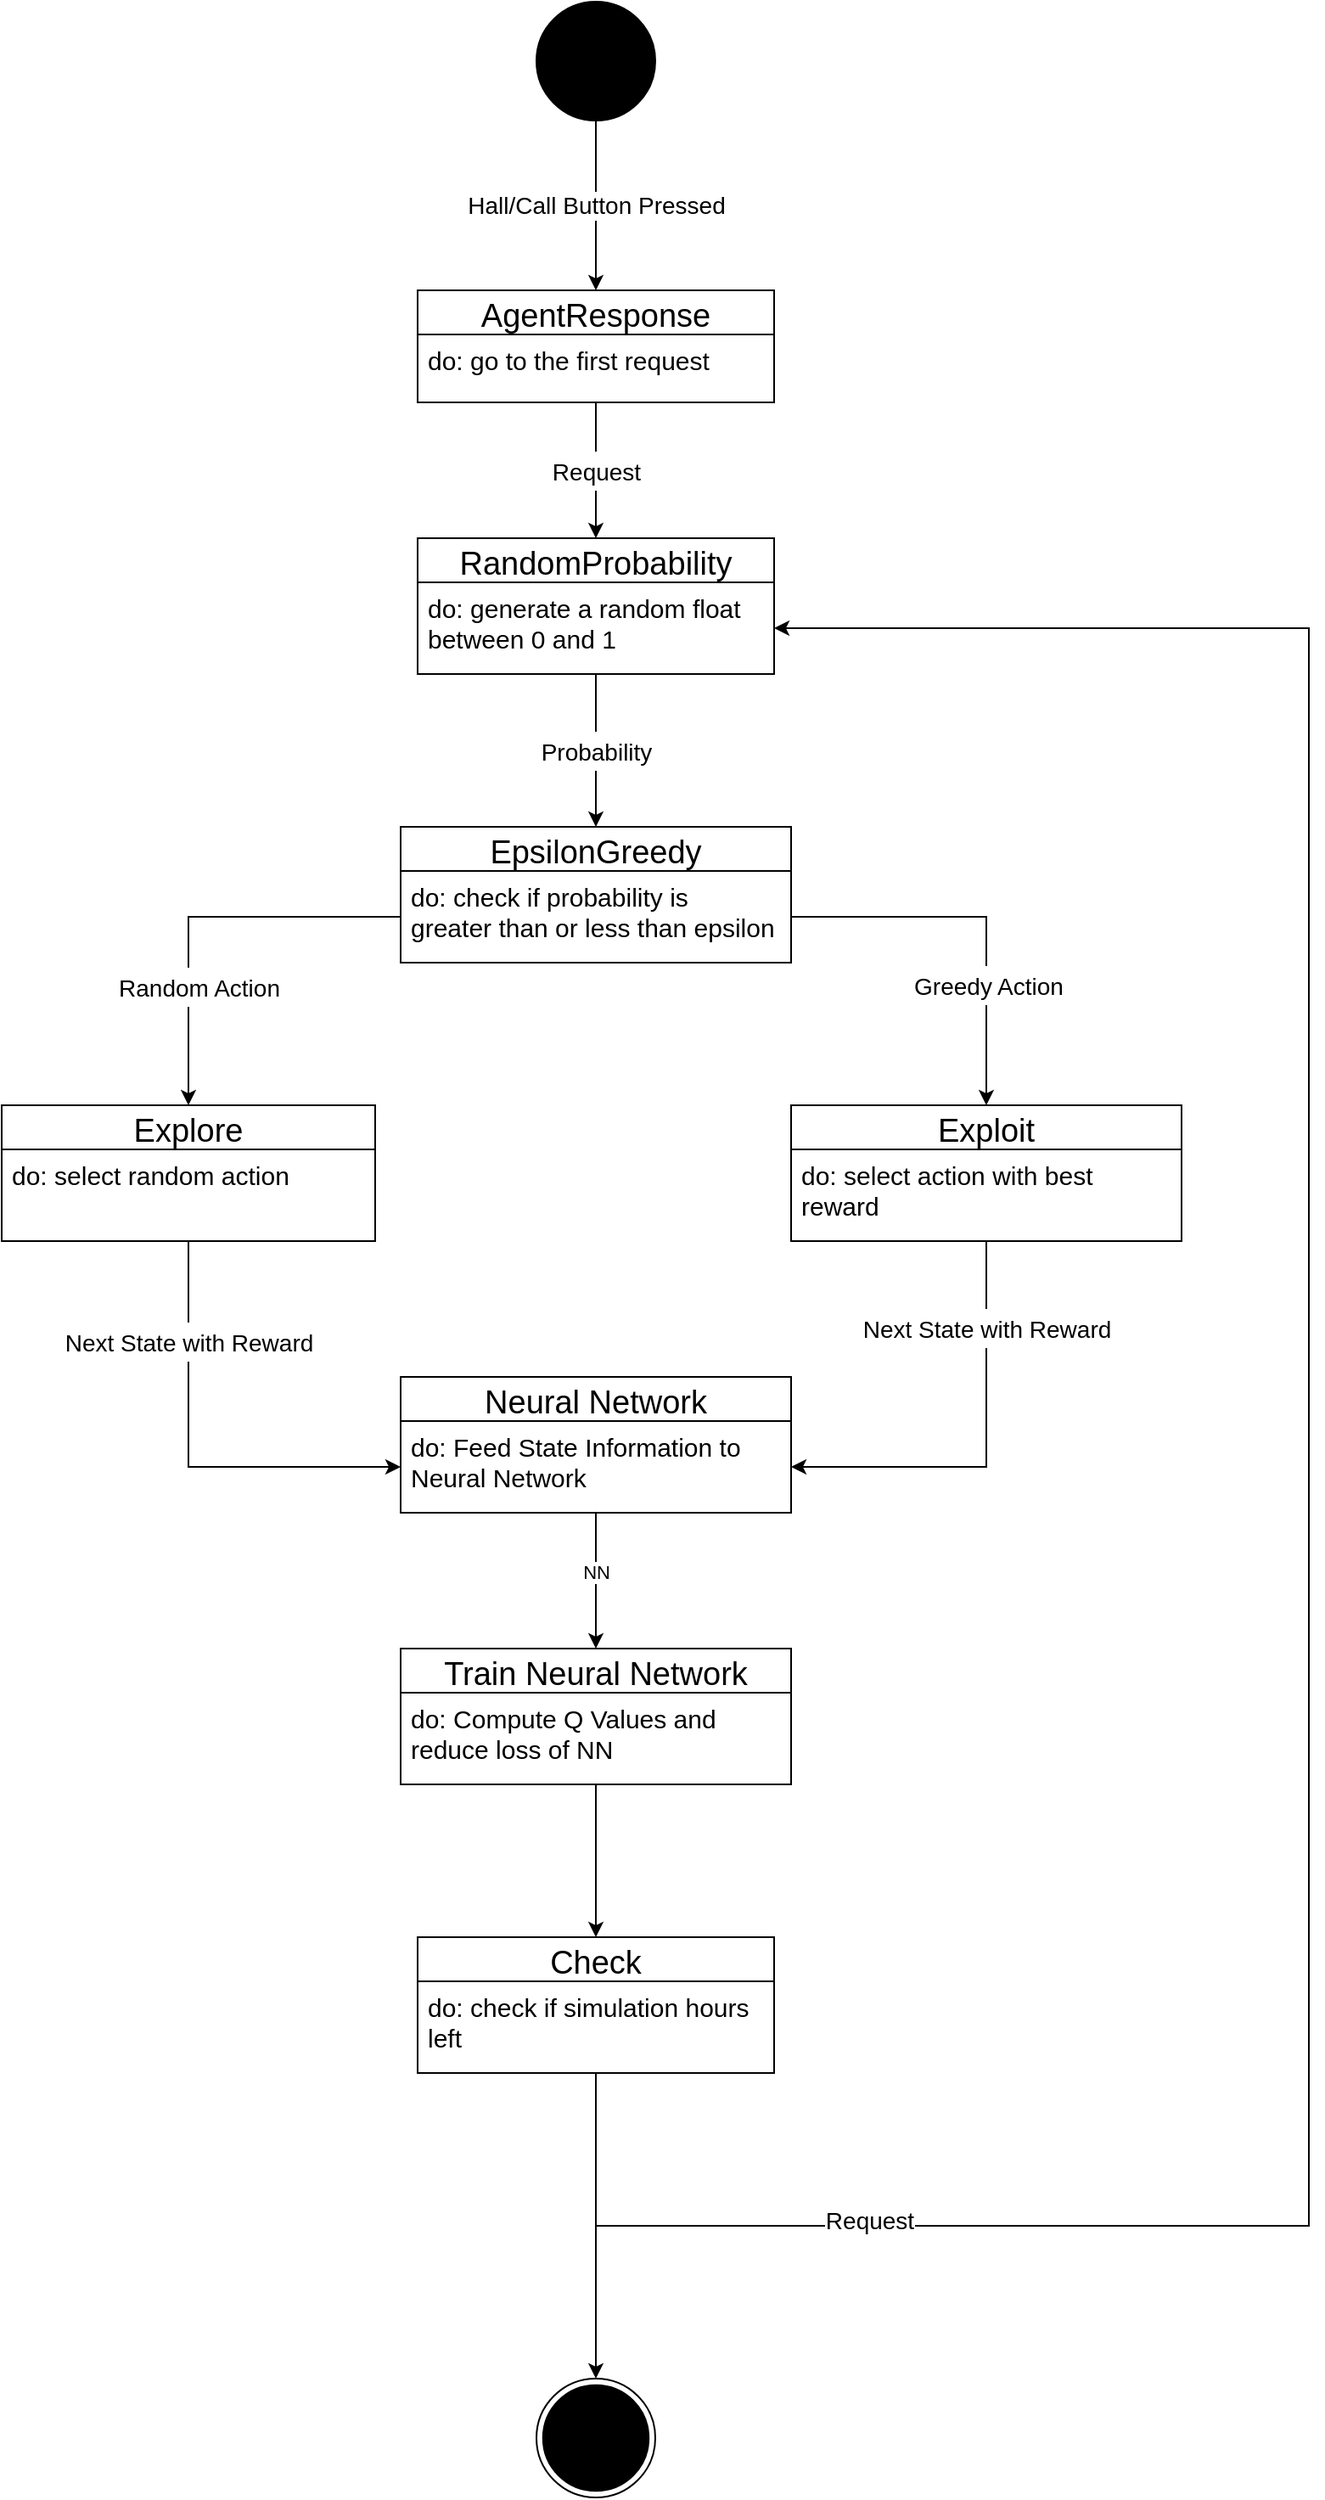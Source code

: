 <mxfile version="13.8.1" type="device"><diagram id="2Z2gkqj3MD1Cjmk3cPaD" name="Page-1"><mxGraphModel dx="1768" dy="2539" grid="1" gridSize="10" guides="1" tooltips="1" connect="1" arrows="1" fold="1" page="1" pageScale="1" pageWidth="827" pageHeight="1169" math="0" shadow="0"><root><mxCell id="0"/><mxCell id="1" parent="0"/><mxCell id="mRtdfaWkyigMEMymMXEV-1" value="&lt;font style=&quot;font-size: 14px&quot;&gt;Hall/Call Button Pressed&lt;/font&gt;" style="edgeStyle=orthogonalEdgeStyle;rounded=0;orthogonalLoop=1;jettySize=auto;html=1;entryX=0.5;entryY=0;entryDx=0;entryDy=0;" edge="1" parent="1" source="mRtdfaWkyigMEMymMXEV-2" target="mRtdfaWkyigMEMymMXEV-21"><mxGeometry relative="1" as="geometry"><mxPoint x="1630.0" y="-667" as="targetPoint"/></mxGeometry></mxCell><mxCell id="mRtdfaWkyigMEMymMXEV-2" value="" style="ellipse;whiteSpace=wrap;html=1;aspect=fixed;fillColor=#000000;" vertex="1" parent="1"><mxGeometry x="1595" y="-840" width="70" height="70" as="geometry"/></mxCell><mxCell id="mRtdfaWkyigMEMymMXEV-3" value="&lt;font style=&quot;font-size: 14px&quot;&gt;Request&lt;/font&gt;" style="edgeStyle=orthogonalEdgeStyle;rounded=0;orthogonalLoop=1;jettySize=auto;html=1;fontSize=19;entryX=0.5;entryY=0;entryDx=0;entryDy=0;" edge="1" parent="1" source="mRtdfaWkyigMEMymMXEV-21" target="mRtdfaWkyigMEMymMXEV-23"><mxGeometry relative="1" as="geometry"><mxPoint x="1630" y="-560" as="targetPoint"/></mxGeometry></mxCell><mxCell id="mRtdfaWkyigMEMymMXEV-4" value="&lt;font style=&quot;font-size: 14px&quot;&gt;Probability&lt;/font&gt;" style="edgeStyle=orthogonalEdgeStyle;rounded=0;orthogonalLoop=1;jettySize=auto;html=1;entryX=0.5;entryY=0;entryDx=0;entryDy=0;fontSize=19;" edge="1" parent="1" source="mRtdfaWkyigMEMymMXEV-23" target="mRtdfaWkyigMEMymMXEV-25"><mxGeometry relative="1" as="geometry"/></mxCell><mxCell id="mRtdfaWkyigMEMymMXEV-5" value="&lt;font style=&quot;font-size: 14px&quot;&gt;Next State with Reward&lt;/font&gt;" style="edgeStyle=orthogonalEdgeStyle;rounded=0;orthogonalLoop=1;jettySize=auto;html=1;entryX=1;entryY=0.5;entryDx=0;entryDy=0;fontSize=19;" edge="1" parent="1" source="mRtdfaWkyigMEMymMXEV-27" target="mRtdfaWkyigMEMymMXEV-30"><mxGeometry x="-0.597" relative="1" as="geometry"><mxPoint y="1" as="offset"/></mxGeometry></mxCell><mxCell id="mRtdfaWkyigMEMymMXEV-6" style="edgeStyle=orthogonalEdgeStyle;rounded=0;orthogonalLoop=1;jettySize=auto;html=1;entryX=0;entryY=0.5;entryDx=0;entryDy=0;fontSize=19;" edge="1" parent="1" source="mRtdfaWkyigMEMymMXEV-31" target="mRtdfaWkyigMEMymMXEV-30"><mxGeometry relative="1" as="geometry"/></mxCell><mxCell id="mRtdfaWkyigMEMymMXEV-7" value="&lt;span style=&quot;font-size: 14px&quot;&gt;Next State with Reward&lt;/span&gt;" style="edgeLabel;html=1;align=center;verticalAlign=middle;resizable=0;points=[];fontSize=19;" vertex="1" connectable="0" parent="mRtdfaWkyigMEMymMXEV-6"><mxGeometry x="-0.618" y="-1" relative="1" as="geometry"><mxPoint x="1.06" y="8.94" as="offset"/></mxGeometry></mxCell><mxCell id="mRtdfaWkyigMEMymMXEV-8" style="edgeStyle=orthogonalEdgeStyle;rounded=0;orthogonalLoop=1;jettySize=auto;html=1;entryX=0.5;entryY=0;entryDx=0;entryDy=0;fontSize=19;" edge="1" parent="1" source="mRtdfaWkyigMEMymMXEV-26" target="mRtdfaWkyigMEMymMXEV-31"><mxGeometry relative="1" as="geometry"/></mxCell><mxCell id="mRtdfaWkyigMEMymMXEV-9" value="&lt;font style=&quot;font-size: 14px&quot;&gt;Random Action&lt;/font&gt;" style="edgeLabel;html=1;align=center;verticalAlign=middle;resizable=0;points=[];fontSize=19;" vertex="1" connectable="0" parent="mRtdfaWkyigMEMymMXEV-8"><mxGeometry x="-0.247" y="2" relative="1" as="geometry"><mxPoint x="-30.29" y="38.94" as="offset"/></mxGeometry></mxCell><mxCell id="mRtdfaWkyigMEMymMXEV-10" style="edgeStyle=orthogonalEdgeStyle;rounded=0;orthogonalLoop=1;jettySize=auto;html=1;entryX=0.5;entryY=0;entryDx=0;entryDy=0;fontSize=19;" edge="1" parent="1" source="mRtdfaWkyigMEMymMXEV-26" target="mRtdfaWkyigMEMymMXEV-27"><mxGeometry relative="1" as="geometry"/></mxCell><mxCell id="mRtdfaWkyigMEMymMXEV-11" value="&lt;font style=&quot;font-size: 14px&quot;&gt;Greedy Action&lt;/font&gt;" style="edgeLabel;html=1;align=center;verticalAlign=middle;resizable=0;points=[];fontSize=19;" vertex="1" connectable="0" parent="mRtdfaWkyigMEMymMXEV-10"><mxGeometry x="0.018" y="-41" relative="1" as="geometry"><mxPoint x="42" y="40" as="offset"/></mxGeometry></mxCell><mxCell id="mRtdfaWkyigMEMymMXEV-12" style="edgeStyle=orthogonalEdgeStyle;rounded=0;orthogonalLoop=1;jettySize=auto;html=1;exitX=0.5;exitY=1;exitDx=0;exitDy=0;entryX=0.5;entryY=0;entryDx=0;entryDy=0;" edge="1" parent="1" source="mRtdfaWkyigMEMymMXEV-29" target="mRtdfaWkyigMEMymMXEV-33"><mxGeometry relative="1" as="geometry"/></mxCell><mxCell id="mRtdfaWkyigMEMymMXEV-13" value="NN" style="edgeLabel;html=1;align=center;verticalAlign=middle;resizable=0;points=[];" vertex="1" connectable="0" parent="mRtdfaWkyigMEMymMXEV-12"><mxGeometry x="-0.125" relative="1" as="geometry"><mxPoint as="offset"/></mxGeometry></mxCell><mxCell id="mRtdfaWkyigMEMymMXEV-14" style="edgeStyle=orthogonalEdgeStyle;rounded=0;orthogonalLoop=1;jettySize=auto;html=1;fontSize=19;entryX=0.5;entryY=0;entryDx=0;entryDy=0;" edge="1" parent="1" source="mRtdfaWkyigMEMymMXEV-35" target="mRtdfaWkyigMEMymMXEV-16"><mxGeometry relative="1" as="geometry"><mxPoint x="1630.0" y="300" as="targetPoint"/></mxGeometry></mxCell><mxCell id="mRtdfaWkyigMEMymMXEV-15" value="" style="group" vertex="1" connectable="0" parent="1"><mxGeometry x="1595" y="560" width="70" height="70" as="geometry"/></mxCell><mxCell id="mRtdfaWkyigMEMymMXEV-16" value="" style="ellipse;whiteSpace=wrap;html=1;aspect=fixed;" vertex="1" parent="mRtdfaWkyigMEMymMXEV-15"><mxGeometry width="70" height="70" as="geometry"/></mxCell><mxCell id="mRtdfaWkyigMEMymMXEV-17" value="" style="ellipse;whiteSpace=wrap;html=1;aspect=fixed;fillColor=#000000;" vertex="1" parent="mRtdfaWkyigMEMymMXEV-15"><mxGeometry x="3.889" y="3.889" width="62.222" height="62.222" as="geometry"/></mxCell><mxCell id="mRtdfaWkyigMEMymMXEV-18" style="edgeStyle=orthogonalEdgeStyle;rounded=0;orthogonalLoop=1;jettySize=auto;html=1;entryX=1;entryY=0.5;entryDx=0;entryDy=0;fontSize=19;" edge="1" parent="1" source="mRtdfaWkyigMEMymMXEV-36" target="mRtdfaWkyigMEMymMXEV-24"><mxGeometry relative="1" as="geometry"><Array as="points"><mxPoint x="1630" y="470"/><mxPoint x="2050" y="470"/><mxPoint x="2050" y="-471"/></Array><mxPoint x="1930" y="-90.0" as="targetPoint"/></mxGeometry></mxCell><mxCell id="mRtdfaWkyigMEMymMXEV-19" value="&lt;font style=&quot;font-size: 14px&quot;&gt;Request&lt;/font&gt;" style="edgeLabel;html=1;align=center;verticalAlign=middle;resizable=0;points=[];fontSize=19;" vertex="1" connectable="0" parent="mRtdfaWkyigMEMymMXEV-18"><mxGeometry x="-0.573" y="162" relative="1" as="geometry"><mxPoint x="-126" y="158" as="offset"/></mxGeometry></mxCell><mxCell id="mRtdfaWkyigMEMymMXEV-20" style="edgeStyle=orthogonalEdgeStyle;rounded=0;orthogonalLoop=1;jettySize=auto;html=1;exitX=0.5;exitY=1;exitDx=0;exitDy=0;entryX=0.5;entryY=0;entryDx=0;entryDy=0;" edge="1" parent="1" source="mRtdfaWkyigMEMymMXEV-33" target="mRtdfaWkyigMEMymMXEV-35"><mxGeometry relative="1" as="geometry"><mxPoint x="1790" y="450.914" as="targetPoint"/></mxGeometry></mxCell><mxCell id="mRtdfaWkyigMEMymMXEV-21" value="AgentResponse" style="swimlane;fontStyle=0;childLayout=stackLayout;horizontal=1;startSize=26;fillColor=none;horizontalStack=0;resizeParent=1;resizeParentMax=0;resizeLast=0;collapsible=1;marginBottom=0;fontSize=19;" vertex="1" parent="1"><mxGeometry x="1525" y="-670" width="210" height="66" as="geometry"/></mxCell><mxCell id="mRtdfaWkyigMEMymMXEV-22" value="do: go to the first request" style="text;strokeColor=none;fillColor=none;align=left;verticalAlign=top;spacingLeft=4;spacingRight=4;overflow=hidden;rotatable=0;points=[[0,0.5],[1,0.5]];portConstraint=eastwest;fontSize=15;" vertex="1" parent="mRtdfaWkyigMEMymMXEV-21"><mxGeometry y="26" width="210" height="40" as="geometry"/></mxCell><mxCell id="mRtdfaWkyigMEMymMXEV-23" value="RandomProbability" style="swimlane;fontStyle=0;childLayout=stackLayout;horizontal=1;startSize=26;fillColor=none;horizontalStack=0;resizeParent=1;resizeParentMax=0;resizeLast=0;collapsible=1;marginBottom=0;fontSize=19;" vertex="1" parent="1"><mxGeometry x="1525" y="-524" width="210" height="80" as="geometry"/></mxCell><mxCell id="mRtdfaWkyigMEMymMXEV-24" value="do: generate a random float&#10;between 0 and 1" style="text;strokeColor=none;fillColor=none;align=left;verticalAlign=top;spacingLeft=4;spacingRight=4;overflow=hidden;rotatable=0;points=[[0,0.5],[1,0.5]];portConstraint=eastwest;fontSize=15;" vertex="1" parent="mRtdfaWkyigMEMymMXEV-23"><mxGeometry y="26" width="210" height="54" as="geometry"/></mxCell><mxCell id="mRtdfaWkyigMEMymMXEV-25" value="EpsilonGreedy" style="swimlane;fontStyle=0;childLayout=stackLayout;horizontal=1;startSize=26;fillColor=none;horizontalStack=0;resizeParent=1;resizeParentMax=0;resizeLast=0;collapsible=1;marginBottom=0;fontSize=19;" vertex="1" parent="1"><mxGeometry x="1515" y="-354" width="230" height="80" as="geometry"/></mxCell><mxCell id="mRtdfaWkyigMEMymMXEV-26" value="do: check if probability is &#10;greater than or less than epsilon" style="text;strokeColor=none;fillColor=none;align=left;verticalAlign=top;spacingLeft=4;spacingRight=4;overflow=hidden;rotatable=0;points=[[0,0.5],[1,0.5]];portConstraint=eastwest;fontSize=15;whiteSpace=wrap;" vertex="1" parent="mRtdfaWkyigMEMymMXEV-25"><mxGeometry y="26" width="230" height="54" as="geometry"/></mxCell><mxCell id="mRtdfaWkyigMEMymMXEV-27" value="Exploit" style="swimlane;fontStyle=0;childLayout=stackLayout;horizontal=1;startSize=26;fillColor=none;horizontalStack=0;resizeParent=1;resizeParentMax=0;resizeLast=0;collapsible=1;marginBottom=0;fontSize=19;" vertex="1" parent="1"><mxGeometry x="1745" y="-190" width="230" height="80" as="geometry"/></mxCell><mxCell id="mRtdfaWkyigMEMymMXEV-28" value="do: select action with best reward" style="text;strokeColor=none;fillColor=none;align=left;verticalAlign=top;spacingLeft=4;spacingRight=4;overflow=hidden;rotatable=0;points=[[0,0.5],[1,0.5]];portConstraint=eastwest;fontSize=15;whiteSpace=wrap;" vertex="1" parent="mRtdfaWkyigMEMymMXEV-27"><mxGeometry y="26" width="230" height="54" as="geometry"/></mxCell><mxCell id="mRtdfaWkyigMEMymMXEV-29" value="Neural Network" style="swimlane;fontStyle=0;childLayout=stackLayout;horizontal=1;startSize=26;fillColor=none;horizontalStack=0;resizeParent=1;resizeParentMax=0;resizeLast=0;collapsible=1;marginBottom=0;fontSize=19;" vertex="1" parent="1"><mxGeometry x="1515" y="-30" width="230" height="80" as="geometry"/></mxCell><mxCell id="mRtdfaWkyigMEMymMXEV-30" value="do: Feed State Information to Neural Network" style="text;strokeColor=none;fillColor=none;align=left;verticalAlign=top;spacingLeft=4;spacingRight=4;overflow=hidden;rotatable=0;points=[[0,0.5],[1,0.5]];portConstraint=eastwest;fontSize=15;whiteSpace=wrap;" vertex="1" parent="mRtdfaWkyigMEMymMXEV-29"><mxGeometry y="26" width="230" height="54" as="geometry"/></mxCell><mxCell id="mRtdfaWkyigMEMymMXEV-31" value="Explore" style="swimlane;fontStyle=0;childLayout=stackLayout;horizontal=1;startSize=26;fillColor=none;horizontalStack=0;resizeParent=1;resizeParentMax=0;resizeLast=0;collapsible=1;marginBottom=0;fontSize=19;" vertex="1" parent="1"><mxGeometry x="1280" y="-190" width="220" height="80" as="geometry"/></mxCell><mxCell id="mRtdfaWkyigMEMymMXEV-32" value="do: select random action" style="text;strokeColor=none;fillColor=none;align=left;verticalAlign=top;spacingLeft=4;spacingRight=4;overflow=hidden;rotatable=0;points=[[0,0.5],[1,0.5]];portConstraint=eastwest;fontSize=15;whiteSpace=wrap;" vertex="1" parent="mRtdfaWkyigMEMymMXEV-31"><mxGeometry y="26" width="220" height="54" as="geometry"/></mxCell><mxCell id="mRtdfaWkyigMEMymMXEV-33" value="Train Neural Network" style="swimlane;fontStyle=0;childLayout=stackLayout;horizontal=1;startSize=26;fillColor=none;horizontalStack=0;resizeParent=1;resizeParentMax=0;resizeLast=0;collapsible=1;marginBottom=0;fontSize=19;" vertex="1" parent="1"><mxGeometry x="1515" y="130" width="230" height="80" as="geometry"/></mxCell><mxCell id="mRtdfaWkyigMEMymMXEV-34" value="do: Compute Q Values and reduce loss of NN" style="text;strokeColor=none;fillColor=none;align=left;verticalAlign=top;spacingLeft=4;spacingRight=4;overflow=hidden;rotatable=0;points=[[0,0.5],[1,0.5]];portConstraint=eastwest;fontSize=15;whiteSpace=wrap;" vertex="1" parent="mRtdfaWkyigMEMymMXEV-33"><mxGeometry y="26" width="230" height="54" as="geometry"/></mxCell><mxCell id="mRtdfaWkyigMEMymMXEV-35" value="Check" style="swimlane;fontStyle=0;childLayout=stackLayout;horizontal=1;startSize=26;fillColor=none;horizontalStack=0;resizeParent=1;resizeParentMax=0;resizeLast=0;collapsible=1;marginBottom=0;fontSize=19;" vertex="1" parent="1"><mxGeometry x="1525" y="300" width="210" height="80" as="geometry"/></mxCell><mxCell id="mRtdfaWkyigMEMymMXEV-36" value="do: check if simulation hours &#10;left" style="text;strokeColor=none;fillColor=none;align=left;verticalAlign=top;spacingLeft=4;spacingRight=4;overflow=hidden;rotatable=0;points=[[0,0.5],[1,0.5]];portConstraint=eastwest;fontSize=15;" vertex="1" parent="mRtdfaWkyigMEMymMXEV-35"><mxGeometry y="26" width="210" height="54" as="geometry"/></mxCell></root></mxGraphModel></diagram></mxfile>